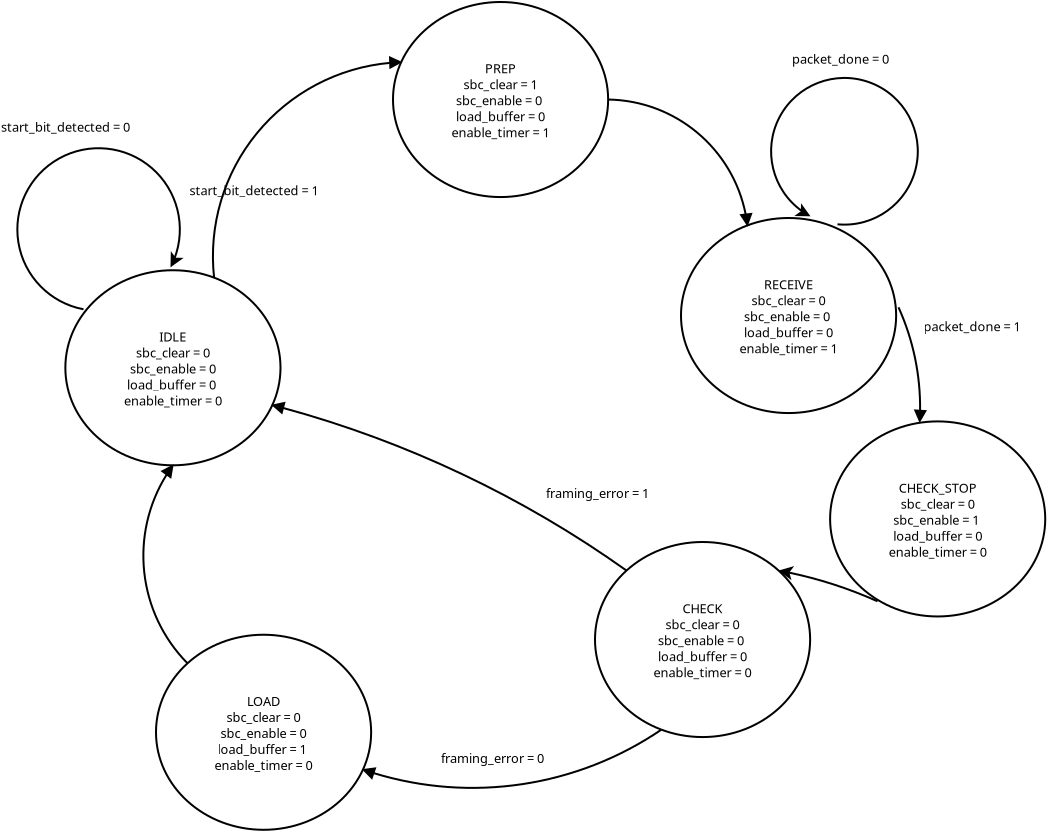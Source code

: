 <?xml version="1.0" encoding="UTF-8"?>
<dia:diagram xmlns:dia="http://www.lysator.liu.se/~alla/dia/">
  <dia:layer name="Background" visible="true" active="true">
    <dia:object type="Flowchart - Ellipse" version="0" id="O0">
      <dia:attribute name="obj_pos">
        <dia:point val="5.793,17.747"/>
      </dia:attribute>
      <dia:attribute name="obj_bb">
        <dia:rectangle val="5.743,17.697;16.6,27.55"/>
      </dia:attribute>
      <dia:attribute name="elem_corner">
        <dia:point val="5.793,17.747"/>
      </dia:attribute>
      <dia:attribute name="elem_width">
        <dia:real val="10.757"/>
      </dia:attribute>
      <dia:attribute name="elem_height">
        <dia:real val="9.753"/>
      </dia:attribute>
      <dia:attribute name="show_background">
        <dia:boolean val="true"/>
      </dia:attribute>
      <dia:attribute name="padding">
        <dia:real val="0.354"/>
      </dia:attribute>
      <dia:attribute name="text">
        <dia:composite type="text">
          <dia:attribute name="string">
            <dia:string>#IDLE
sbc_clear = 0
sbc_enable = 0
load_buffer = 0 
enable_timer = 0#</dia:string>
          </dia:attribute>
          <dia:attribute name="font">
            <dia:font family="sans" style="0" name="Helvetica"/>
          </dia:attribute>
          <dia:attribute name="height">
            <dia:real val="0.8"/>
          </dia:attribute>
          <dia:attribute name="pos">
            <dia:point val="11.172,21.218"/>
          </dia:attribute>
          <dia:attribute name="color">
            <dia:color val="#000000"/>
          </dia:attribute>
          <dia:attribute name="alignment">
            <dia:enum val="1"/>
          </dia:attribute>
        </dia:composite>
      </dia:attribute>
    </dia:object>
    <dia:object type="Flowchart - Ellipse" version="0" id="O1">
      <dia:attribute name="obj_pos">
        <dia:point val="22.175,4.335"/>
      </dia:attribute>
      <dia:attribute name="obj_bb">
        <dia:rectangle val="22.125,4.285;32.982,14.138"/>
      </dia:attribute>
      <dia:attribute name="elem_corner">
        <dia:point val="22.175,4.335"/>
      </dia:attribute>
      <dia:attribute name="elem_width">
        <dia:real val="10.757"/>
      </dia:attribute>
      <dia:attribute name="elem_height">
        <dia:real val="9.753"/>
      </dia:attribute>
      <dia:attribute name="show_background">
        <dia:boolean val="true"/>
      </dia:attribute>
      <dia:attribute name="padding">
        <dia:real val="0.354"/>
      </dia:attribute>
      <dia:attribute name="text">
        <dia:composite type="text">
          <dia:attribute name="string">
            <dia:string>#PREP
sbc_clear = 1
sbc_enable = 0 
load_buffer = 0
enable_timer = 1#</dia:string>
          </dia:attribute>
          <dia:attribute name="font">
            <dia:font family="sans" style="0" name="Helvetica"/>
          </dia:attribute>
          <dia:attribute name="height">
            <dia:real val="0.8"/>
          </dia:attribute>
          <dia:attribute name="pos">
            <dia:point val="27.553,7.807"/>
          </dia:attribute>
          <dia:attribute name="color">
            <dia:color val="#000000"/>
          </dia:attribute>
          <dia:attribute name="alignment">
            <dia:enum val="1"/>
          </dia:attribute>
        </dia:composite>
      </dia:attribute>
    </dia:object>
    <dia:object type="Standard - Arc" version="0" id="O2">
      <dia:attribute name="obj_pos">
        <dia:point val="13.23,18.118"/>
      </dia:attribute>
      <dia:attribute name="obj_bb">
        <dia:rectangle val="13.121,7.033;22.655,18.188"/>
      </dia:attribute>
      <dia:attribute name="conn_endpoints">
        <dia:point val="13.23,18.118"/>
        <dia:point val="22.584,7.345"/>
      </dia:attribute>
      <dia:attribute name="curve_distance">
        <dia:real val="-3.123"/>
      </dia:attribute>
      <dia:attribute name="end_arrow">
        <dia:enum val="3"/>
      </dia:attribute>
      <dia:attribute name="end_arrow_length">
        <dia:real val="0.5"/>
      </dia:attribute>
      <dia:attribute name="end_arrow_width">
        <dia:real val="0.5"/>
      </dia:attribute>
      <dia:connections>
        <dia:connection handle="0" to="O0" connection="3"/>
        <dia:connection handle="1" to="O1" connection="7"/>
      </dia:connections>
    </dia:object>
    <dia:object type="Standard - Text" version="1" id="O3">
      <dia:attribute name="obj_pos">
        <dia:point val="12,14"/>
      </dia:attribute>
      <dia:attribute name="obj_bb">
        <dia:rectangle val="12,13.405;19.165,14.152"/>
      </dia:attribute>
      <dia:attribute name="text">
        <dia:composite type="text">
          <dia:attribute name="string">
            <dia:string>#start_bit_detected = 1#</dia:string>
          </dia:attribute>
          <dia:attribute name="font">
            <dia:font family="sans" style="0" name="Helvetica"/>
          </dia:attribute>
          <dia:attribute name="height">
            <dia:real val="0.8"/>
          </dia:attribute>
          <dia:attribute name="pos">
            <dia:point val="12,14"/>
          </dia:attribute>
          <dia:attribute name="color">
            <dia:color val="#000000"/>
          </dia:attribute>
          <dia:attribute name="alignment">
            <dia:enum val="0"/>
          </dia:attribute>
        </dia:composite>
      </dia:attribute>
      <dia:attribute name="valign">
        <dia:enum val="3"/>
      </dia:attribute>
    </dia:object>
    <dia:object type="Flowchart - Ellipse" version="0" id="O4">
      <dia:attribute name="obj_pos">
        <dia:point val="36.575,15.135"/>
      </dia:attribute>
      <dia:attribute name="obj_bb">
        <dia:rectangle val="36.525,15.085;47.382,24.938"/>
      </dia:attribute>
      <dia:attribute name="elem_corner">
        <dia:point val="36.575,15.135"/>
      </dia:attribute>
      <dia:attribute name="elem_width">
        <dia:real val="10.757"/>
      </dia:attribute>
      <dia:attribute name="elem_height">
        <dia:real val="9.753"/>
      </dia:attribute>
      <dia:attribute name="show_background">
        <dia:boolean val="true"/>
      </dia:attribute>
      <dia:attribute name="padding">
        <dia:real val="0.354"/>
      </dia:attribute>
      <dia:attribute name="text">
        <dia:composite type="text">
          <dia:attribute name="string">
            <dia:string>#RECEIVE
sbc_clear = 0
sbc_enable = 0 
load_buffer = 0
enable_timer = 1#</dia:string>
          </dia:attribute>
          <dia:attribute name="font">
            <dia:font family="sans" style="0" name="Helvetica"/>
          </dia:attribute>
          <dia:attribute name="height">
            <dia:real val="0.8"/>
          </dia:attribute>
          <dia:attribute name="pos">
            <dia:point val="41.953,18.607"/>
          </dia:attribute>
          <dia:attribute name="color">
            <dia:color val="#000000"/>
          </dia:attribute>
          <dia:attribute name="alignment">
            <dia:enum val="1"/>
          </dia:attribute>
        </dia:composite>
      </dia:attribute>
    </dia:object>
    <dia:object type="Standard - Arc" version="0" id="O5">
      <dia:attribute name="obj_pos">
        <dia:point val="32.932,9.212"/>
      </dia:attribute>
      <dia:attribute name="obj_bb">
        <dia:rectangle val="32.861,9.141;40.154,15.577"/>
      </dia:attribute>
      <dia:attribute name="conn_endpoints">
        <dia:point val="32.932,9.212"/>
        <dia:point val="39.895,15.506"/>
      </dia:attribute>
      <dia:attribute name="curve_distance">
        <dia:real val="-1.766"/>
      </dia:attribute>
      <dia:attribute name="end_arrow">
        <dia:enum val="3"/>
      </dia:attribute>
      <dia:attribute name="end_arrow_length">
        <dia:real val="0.5"/>
      </dia:attribute>
      <dia:attribute name="end_arrow_width">
        <dia:real val="0.5"/>
      </dia:attribute>
      <dia:connections>
        <dia:connection handle="0" to="O1" connection="0"/>
        <dia:connection handle="1" to="O4" connection="5"/>
      </dia:connections>
    </dia:object>
    <dia:object type="Flowchart - Ellipse" version="0" id="O6">
      <dia:attribute name="obj_pos">
        <dia:point val="32.275,31.335"/>
      </dia:attribute>
      <dia:attribute name="obj_bb">
        <dia:rectangle val="32.225,31.285;43.082,41.138"/>
      </dia:attribute>
      <dia:attribute name="elem_corner">
        <dia:point val="32.275,31.335"/>
      </dia:attribute>
      <dia:attribute name="elem_width">
        <dia:real val="10.757"/>
      </dia:attribute>
      <dia:attribute name="elem_height">
        <dia:real val="9.753"/>
      </dia:attribute>
      <dia:attribute name="show_background">
        <dia:boolean val="true"/>
      </dia:attribute>
      <dia:attribute name="padding">
        <dia:real val="0.354"/>
      </dia:attribute>
      <dia:attribute name="text">
        <dia:composite type="text">
          <dia:attribute name="string">
            <dia:string>#CHECK
sbc_clear = 0
sbc_enable = 0 
load_buffer = 0
enable_timer = 0#</dia:string>
          </dia:attribute>
          <dia:attribute name="font">
            <dia:font family="sans" style="0" name="Helvetica"/>
          </dia:attribute>
          <dia:attribute name="height">
            <dia:real val="0.8"/>
          </dia:attribute>
          <dia:attribute name="pos">
            <dia:point val="37.653,34.807"/>
          </dia:attribute>
          <dia:attribute name="color">
            <dia:color val="#000000"/>
          </dia:attribute>
          <dia:attribute name="alignment">
            <dia:enum val="1"/>
          </dia:attribute>
        </dia:composite>
      </dia:attribute>
    </dia:object>
    <dia:object type="Standard - Arc" version="0" id="O7">
      <dia:attribute name="obj_pos">
        <dia:point val="47.45,19.6"/>
      </dia:attribute>
      <dia:attribute name="obj_bb">
        <dia:rectangle val="47.392,19.542;49.708,30.243"/>
      </dia:attribute>
      <dia:attribute name="conn_endpoints">
        <dia:point val="47.45,19.6"/>
        <dia:point val="49.408,30.182"/>
      </dia:attribute>
      <dia:attribute name="curve_distance">
        <dia:real val="-0.354"/>
      </dia:attribute>
      <dia:attribute name="end_arrow">
        <dia:enum val="3"/>
      </dia:attribute>
      <dia:attribute name="end_arrow_length">
        <dia:real val="0.5"/>
      </dia:attribute>
      <dia:attribute name="end_arrow_width">
        <dia:real val="0.5"/>
      </dia:attribute>
      <dia:connections>
        <dia:connection handle="1" to="O19" connection="16"/>
      </dia:connections>
    </dia:object>
    <dia:object type="Standard - Text" version="1" id="O8">
      <dia:attribute name="obj_pos">
        <dia:point val="48.7,20.8"/>
      </dia:attribute>
      <dia:attribute name="obj_bb">
        <dia:rectangle val="48.7,20.205;54.108,20.953"/>
      </dia:attribute>
      <dia:attribute name="text">
        <dia:composite type="text">
          <dia:attribute name="string">
            <dia:string>#packet_done = 1#</dia:string>
          </dia:attribute>
          <dia:attribute name="font">
            <dia:font family="sans" style="0" name="Helvetica"/>
          </dia:attribute>
          <dia:attribute name="height">
            <dia:real val="0.8"/>
          </dia:attribute>
          <dia:attribute name="pos">
            <dia:point val="48.7,20.8"/>
          </dia:attribute>
          <dia:attribute name="color">
            <dia:color val="#000000"/>
          </dia:attribute>
          <dia:attribute name="alignment">
            <dia:enum val="0"/>
          </dia:attribute>
        </dia:composite>
      </dia:attribute>
      <dia:attribute name="valign">
        <dia:enum val="3"/>
      </dia:attribute>
    </dia:object>
    <dia:object type="Standard - Arc" version="0" id="O9">
      <dia:attribute name="obj_pos">
        <dia:point val="33.85,32.763"/>
      </dia:attribute>
      <dia:attribute name="obj_bb">
        <dia:rectangle val="16.074,24.321;33.917,32.83"/>
      </dia:attribute>
      <dia:attribute name="conn_endpoints">
        <dia:point val="33.85,32.763"/>
        <dia:point val="16.141,24.489"/>
      </dia:attribute>
      <dia:attribute name="curve_distance">
        <dia:real val="0.89"/>
      </dia:attribute>
      <dia:attribute name="end_arrow">
        <dia:enum val="3"/>
      </dia:attribute>
      <dia:attribute name="end_arrow_length">
        <dia:real val="0.5"/>
      </dia:attribute>
      <dia:attribute name="end_arrow_width">
        <dia:real val="0.5"/>
      </dia:attribute>
      <dia:connections>
        <dia:connection handle="0" to="O6" connection="6"/>
        <dia:connection handle="1" to="O0" connection="15"/>
      </dia:connections>
    </dia:object>
    <dia:object type="Standard - Text" version="1" id="O10">
      <dia:attribute name="obj_pos">
        <dia:point val="29.825,29.13"/>
      </dia:attribute>
      <dia:attribute name="obj_bb">
        <dia:rectangle val="29.825,28.535;35.545,29.282"/>
      </dia:attribute>
      <dia:attribute name="text">
        <dia:composite type="text">
          <dia:attribute name="string">
            <dia:string>#framing_error = 1#</dia:string>
          </dia:attribute>
          <dia:attribute name="font">
            <dia:font family="sans" style="0" name="Helvetica"/>
          </dia:attribute>
          <dia:attribute name="height">
            <dia:real val="0.8"/>
          </dia:attribute>
          <dia:attribute name="pos">
            <dia:point val="29.825,29.13"/>
          </dia:attribute>
          <dia:attribute name="color">
            <dia:color val="#000000"/>
          </dia:attribute>
          <dia:attribute name="alignment">
            <dia:enum val="0"/>
          </dia:attribute>
        </dia:composite>
      </dia:attribute>
      <dia:attribute name="valign">
        <dia:enum val="3"/>
      </dia:attribute>
    </dia:object>
    <dia:object type="Flowchart - Ellipse" version="0" id="O11">
      <dia:attribute name="obj_pos">
        <dia:point val="10.325,35.972"/>
      </dia:attribute>
      <dia:attribute name="obj_bb">
        <dia:rectangle val="10.275,35.922;21.132,45.776"/>
      </dia:attribute>
      <dia:attribute name="elem_corner">
        <dia:point val="10.325,35.972"/>
      </dia:attribute>
      <dia:attribute name="elem_width">
        <dia:real val="10.757"/>
      </dia:attribute>
      <dia:attribute name="elem_height">
        <dia:real val="9.753"/>
      </dia:attribute>
      <dia:attribute name="show_background">
        <dia:boolean val="true"/>
      </dia:attribute>
      <dia:attribute name="padding">
        <dia:real val="0.354"/>
      </dia:attribute>
      <dia:attribute name="text">
        <dia:composite type="text">
          <dia:attribute name="string">
            <dia:string>#LOAD
sbc_clear = 0
sbc_enable = 0
load_buffer = 1 
enable_timer = 0#</dia:string>
          </dia:attribute>
          <dia:attribute name="font">
            <dia:font family="sans" style="0" name="Helvetica"/>
          </dia:attribute>
          <dia:attribute name="height">
            <dia:real val="0.8"/>
          </dia:attribute>
          <dia:attribute name="pos">
            <dia:point val="15.703,39.444"/>
          </dia:attribute>
          <dia:attribute name="color">
            <dia:color val="#000000"/>
          </dia:attribute>
          <dia:attribute name="alignment">
            <dia:enum val="1"/>
          </dia:attribute>
        </dia:composite>
      </dia:attribute>
    </dia:object>
    <dia:object type="Standard - Arc" version="0" id="O12">
      <dia:attribute name="obj_pos">
        <dia:point val="35.595,40.717"/>
      </dia:attribute>
      <dia:attribute name="obj_bb">
        <dia:rectangle val="20.614,40.661;35.651,43.68"/>
      </dia:attribute>
      <dia:attribute name="conn_endpoints">
        <dia:point val="35.595,40.717"/>
        <dia:point val="20.672,42.715"/>
      </dia:attribute>
      <dia:attribute name="curve_distance">
        <dia:real val="-1.781"/>
      </dia:attribute>
      <dia:attribute name="end_arrow">
        <dia:enum val="3"/>
      </dia:attribute>
      <dia:attribute name="end_arrow_length">
        <dia:real val="0.5"/>
      </dia:attribute>
      <dia:attribute name="end_arrow_width">
        <dia:real val="0.5"/>
      </dia:attribute>
      <dia:connections>
        <dia:connection handle="0" to="O6" connection="11"/>
        <dia:connection handle="1" to="O11" connection="15"/>
      </dia:connections>
    </dia:object>
    <dia:object type="Standard - Arc" version="0" id="O13">
      <dia:attribute name="obj_pos">
        <dia:point val="11.9,37.401"/>
      </dia:attribute>
      <dia:attribute name="obj_bb">
        <dia:rectangle val="9.644,27.447;11.954,37.454"/>
      </dia:attribute>
      <dia:attribute name="conn_endpoints">
        <dia:point val="11.9,37.401"/>
        <dia:point val="11.172,27.5"/>
      </dia:attribute>
      <dia:attribute name="curve_distance">
        <dia:real val="-1.827"/>
      </dia:attribute>
      <dia:attribute name="line_width">
        <dia:real val="0.1"/>
      </dia:attribute>
      <dia:attribute name="end_arrow">
        <dia:enum val="3"/>
      </dia:attribute>
      <dia:attribute name="end_arrow_length">
        <dia:real val="0.5"/>
      </dia:attribute>
      <dia:attribute name="end_arrow_width">
        <dia:real val="0.5"/>
      </dia:attribute>
      <dia:connections>
        <dia:connection handle="0" to="O11" connection="6"/>
        <dia:connection handle="1" to="O0" connection="12"/>
      </dia:connections>
    </dia:object>
    <dia:object type="Standard - Text" version="1" id="O14">
      <dia:attribute name="obj_pos">
        <dia:point val="24.575,42.38"/>
      </dia:attribute>
      <dia:attribute name="obj_bb">
        <dia:rectangle val="24.575,41.785;30.293,42.532"/>
      </dia:attribute>
      <dia:attribute name="text">
        <dia:composite type="text">
          <dia:attribute name="string">
            <dia:string>#framing_error = 0#</dia:string>
          </dia:attribute>
          <dia:attribute name="font">
            <dia:font family="sans" style="0" name="Helvetica"/>
          </dia:attribute>
          <dia:attribute name="height">
            <dia:real val="0.8"/>
          </dia:attribute>
          <dia:attribute name="pos">
            <dia:point val="24.575,42.38"/>
          </dia:attribute>
          <dia:attribute name="color">
            <dia:color val="#000000"/>
          </dia:attribute>
          <dia:attribute name="alignment">
            <dia:enum val="0"/>
          </dia:attribute>
        </dia:composite>
      </dia:attribute>
      <dia:attribute name="valign">
        <dia:enum val="3"/>
      </dia:attribute>
    </dia:object>
    <dia:object type="Standard - Arc" version="0" id="O15">
      <dia:attribute name="obj_pos">
        <dia:point val="6.7,19.7"/>
      </dia:attribute>
      <dia:attribute name="obj_bb">
        <dia:rectangle val="3.343,11.596;11.707,19.767"/>
      </dia:attribute>
      <dia:attribute name="conn_endpoints">
        <dia:point val="6.7,19.7"/>
        <dia:point val="11.05,17.6"/>
      </dia:attribute>
      <dia:attribute name="curve_distance">
        <dia:real val="-7.329"/>
      </dia:attribute>
      <dia:attribute name="end_arrow">
        <dia:enum val="22"/>
      </dia:attribute>
      <dia:attribute name="end_arrow_length">
        <dia:real val="0.5"/>
      </dia:attribute>
      <dia:attribute name="end_arrow_width">
        <dia:real val="0.5"/>
      </dia:attribute>
    </dia:object>
    <dia:object type="Standard - Text" version="1" id="O16">
      <dia:attribute name="obj_pos">
        <dia:point val="2.575,10.825"/>
      </dia:attribute>
      <dia:attribute name="obj_bb">
        <dia:rectangle val="2.575,10.23;9.738,10.977"/>
      </dia:attribute>
      <dia:attribute name="text">
        <dia:composite type="text">
          <dia:attribute name="string">
            <dia:string>#start_bit_detected = 0#</dia:string>
          </dia:attribute>
          <dia:attribute name="font">
            <dia:font family="sans" style="0" name="Helvetica"/>
          </dia:attribute>
          <dia:attribute name="height">
            <dia:real val="0.8"/>
          </dia:attribute>
          <dia:attribute name="pos">
            <dia:point val="2.575,10.825"/>
          </dia:attribute>
          <dia:attribute name="color">
            <dia:color val="#000000"/>
          </dia:attribute>
          <dia:attribute name="alignment">
            <dia:enum val="0"/>
          </dia:attribute>
        </dia:composite>
      </dia:attribute>
      <dia:attribute name="valign">
        <dia:enum val="3"/>
      </dia:attribute>
    </dia:object>
    <dia:object type="Standard - Text" version="1" id="O17">
      <dia:attribute name="obj_pos">
        <dia:point val="42.125,7.425"/>
      </dia:attribute>
      <dia:attribute name="obj_bb">
        <dia:rectangle val="42.125,6.83;47.53,7.577"/>
      </dia:attribute>
      <dia:attribute name="text">
        <dia:composite type="text">
          <dia:attribute name="string">
            <dia:string>#packet_done = 0#</dia:string>
          </dia:attribute>
          <dia:attribute name="font">
            <dia:font family="sans" style="0" name="Helvetica"/>
          </dia:attribute>
          <dia:attribute name="height">
            <dia:real val="0.8"/>
          </dia:attribute>
          <dia:attribute name="pos">
            <dia:point val="42.125,7.425"/>
          </dia:attribute>
          <dia:attribute name="color">
            <dia:color val="#000000"/>
          </dia:attribute>
          <dia:attribute name="alignment">
            <dia:enum val="0"/>
          </dia:attribute>
        </dia:composite>
      </dia:attribute>
      <dia:attribute name="valign">
        <dia:enum val="3"/>
      </dia:attribute>
    </dia:object>
    <dia:object type="Standard - Arc" version="0" id="O18">
      <dia:attribute name="obj_pos">
        <dia:point val="44.4,15.45"/>
      </dia:attribute>
      <dia:attribute name="obj_bb">
        <dia:rectangle val="41.031,8.083;48.464,15.517"/>
      </dia:attribute>
      <dia:attribute name="conn_endpoints">
        <dia:point val="44.4,15.45"/>
        <dia:point val="43.05,15.05"/>
      </dia:attribute>
      <dia:attribute name="curve_distance">
        <dia:real val="7.266"/>
      </dia:attribute>
      <dia:attribute name="end_arrow">
        <dia:enum val="22"/>
      </dia:attribute>
      <dia:attribute name="end_arrow_length">
        <dia:real val="0.5"/>
      </dia:attribute>
      <dia:attribute name="end_arrow_width">
        <dia:real val="0.5"/>
      </dia:attribute>
    </dia:object>
    <dia:object type="Flowchart - Ellipse" version="0" id="O19">
      <dia:attribute name="obj_pos">
        <dia:point val="44.03,25.305"/>
      </dia:attribute>
      <dia:attribute name="obj_bb">
        <dia:rectangle val="43.98,25.255;54.837,35.108"/>
      </dia:attribute>
      <dia:attribute name="elem_corner">
        <dia:point val="44.03,25.305"/>
      </dia:attribute>
      <dia:attribute name="elem_width">
        <dia:real val="10.757"/>
      </dia:attribute>
      <dia:attribute name="elem_height">
        <dia:real val="9.753"/>
      </dia:attribute>
      <dia:attribute name="show_background">
        <dia:boolean val="true"/>
      </dia:attribute>
      <dia:attribute name="padding">
        <dia:real val="0.354"/>
      </dia:attribute>
      <dia:attribute name="text">
        <dia:composite type="text">
          <dia:attribute name="string">
            <dia:string>#CHECK_STOP
sbc_clear = 0
sbc_enable = 1 
load_buffer = 0
enable_timer = 0#</dia:string>
          </dia:attribute>
          <dia:attribute name="font">
            <dia:font family="sans" style="0" name="Helvetica"/>
          </dia:attribute>
          <dia:attribute name="height">
            <dia:real val="0.8"/>
          </dia:attribute>
          <dia:attribute name="pos">
            <dia:point val="49.408,28.777"/>
          </dia:attribute>
          <dia:attribute name="color">
            <dia:color val="#000000"/>
          </dia:attribute>
          <dia:attribute name="alignment">
            <dia:enum val="1"/>
          </dia:attribute>
        </dia:composite>
      </dia:attribute>
    </dia:object>
    <dia:object type="Standard - Arc" version="0" id="O20">
      <dia:attribute name="obj_pos">
        <dia:point val="46.4,34.3"/>
      </dia:attribute>
      <dia:attribute name="obj_bb">
        <dia:rectangle val="41.394,32.538;46.463,34.363"/>
      </dia:attribute>
      <dia:attribute name="conn_endpoints">
        <dia:point val="46.4,34.3"/>
        <dia:point val="41.456,32.763"/>
      </dia:attribute>
      <dia:attribute name="curve_distance">
        <dia:real val="0.155"/>
      </dia:attribute>
      <dia:attribute name="end_arrow">
        <dia:enum val="22"/>
      </dia:attribute>
      <dia:attribute name="end_arrow_length">
        <dia:real val="0.5"/>
      </dia:attribute>
      <dia:attribute name="end_arrow_width">
        <dia:real val="0.5"/>
      </dia:attribute>
      <dia:connections>
        <dia:connection handle="1" to="O6" connection="2"/>
      </dia:connections>
    </dia:object>
  </dia:layer>
</dia:diagram>
